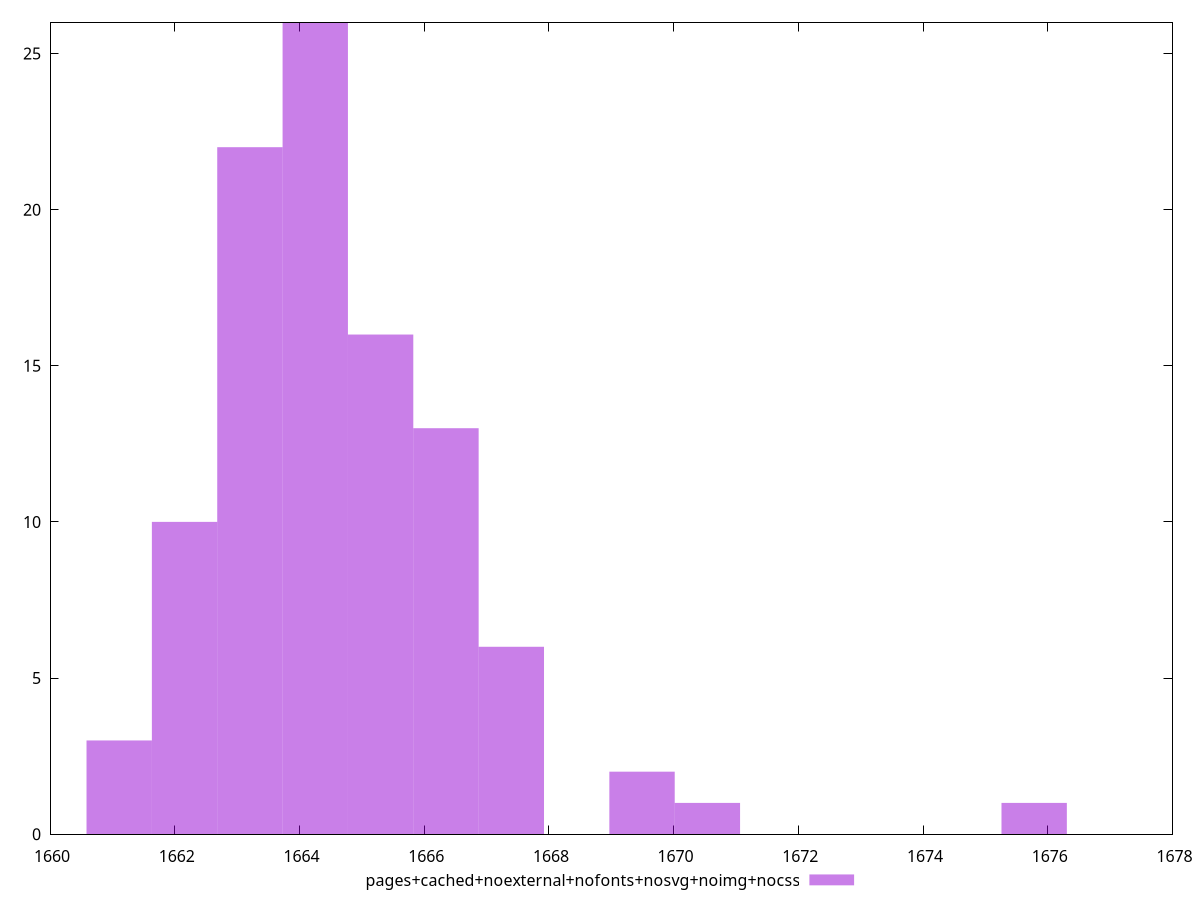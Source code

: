 $_pagesCachedNoexternalNofontsNosvgNoimgNocss <<EOF
1663.2055623052825 22
1664.253580933074 26
1667.397636816449 6
1666.3496181886574 13
1665.3015995608657 16
1662.1575436774908 10
1669.493674072032 2
1670.5416926998237 1
1675.7817858387818 1
1661.1095250496992 3
EOF
set key outside below
set terminal pngcairo
set output "report_00004_2020-11-02T20-21-41.718Z/metrics/pages+cached+noexternal+nofonts+nosvg+noimg+nocss//raw_hist.png"
set yrange [0:26]
set boxwidth 1.0480186277916084
set style fill transparent solid 0.5 noborder
plot $_pagesCachedNoexternalNofontsNosvgNoimgNocss title "pages+cached+noexternal+nofonts+nosvg+noimg+nocss" with boxes ,